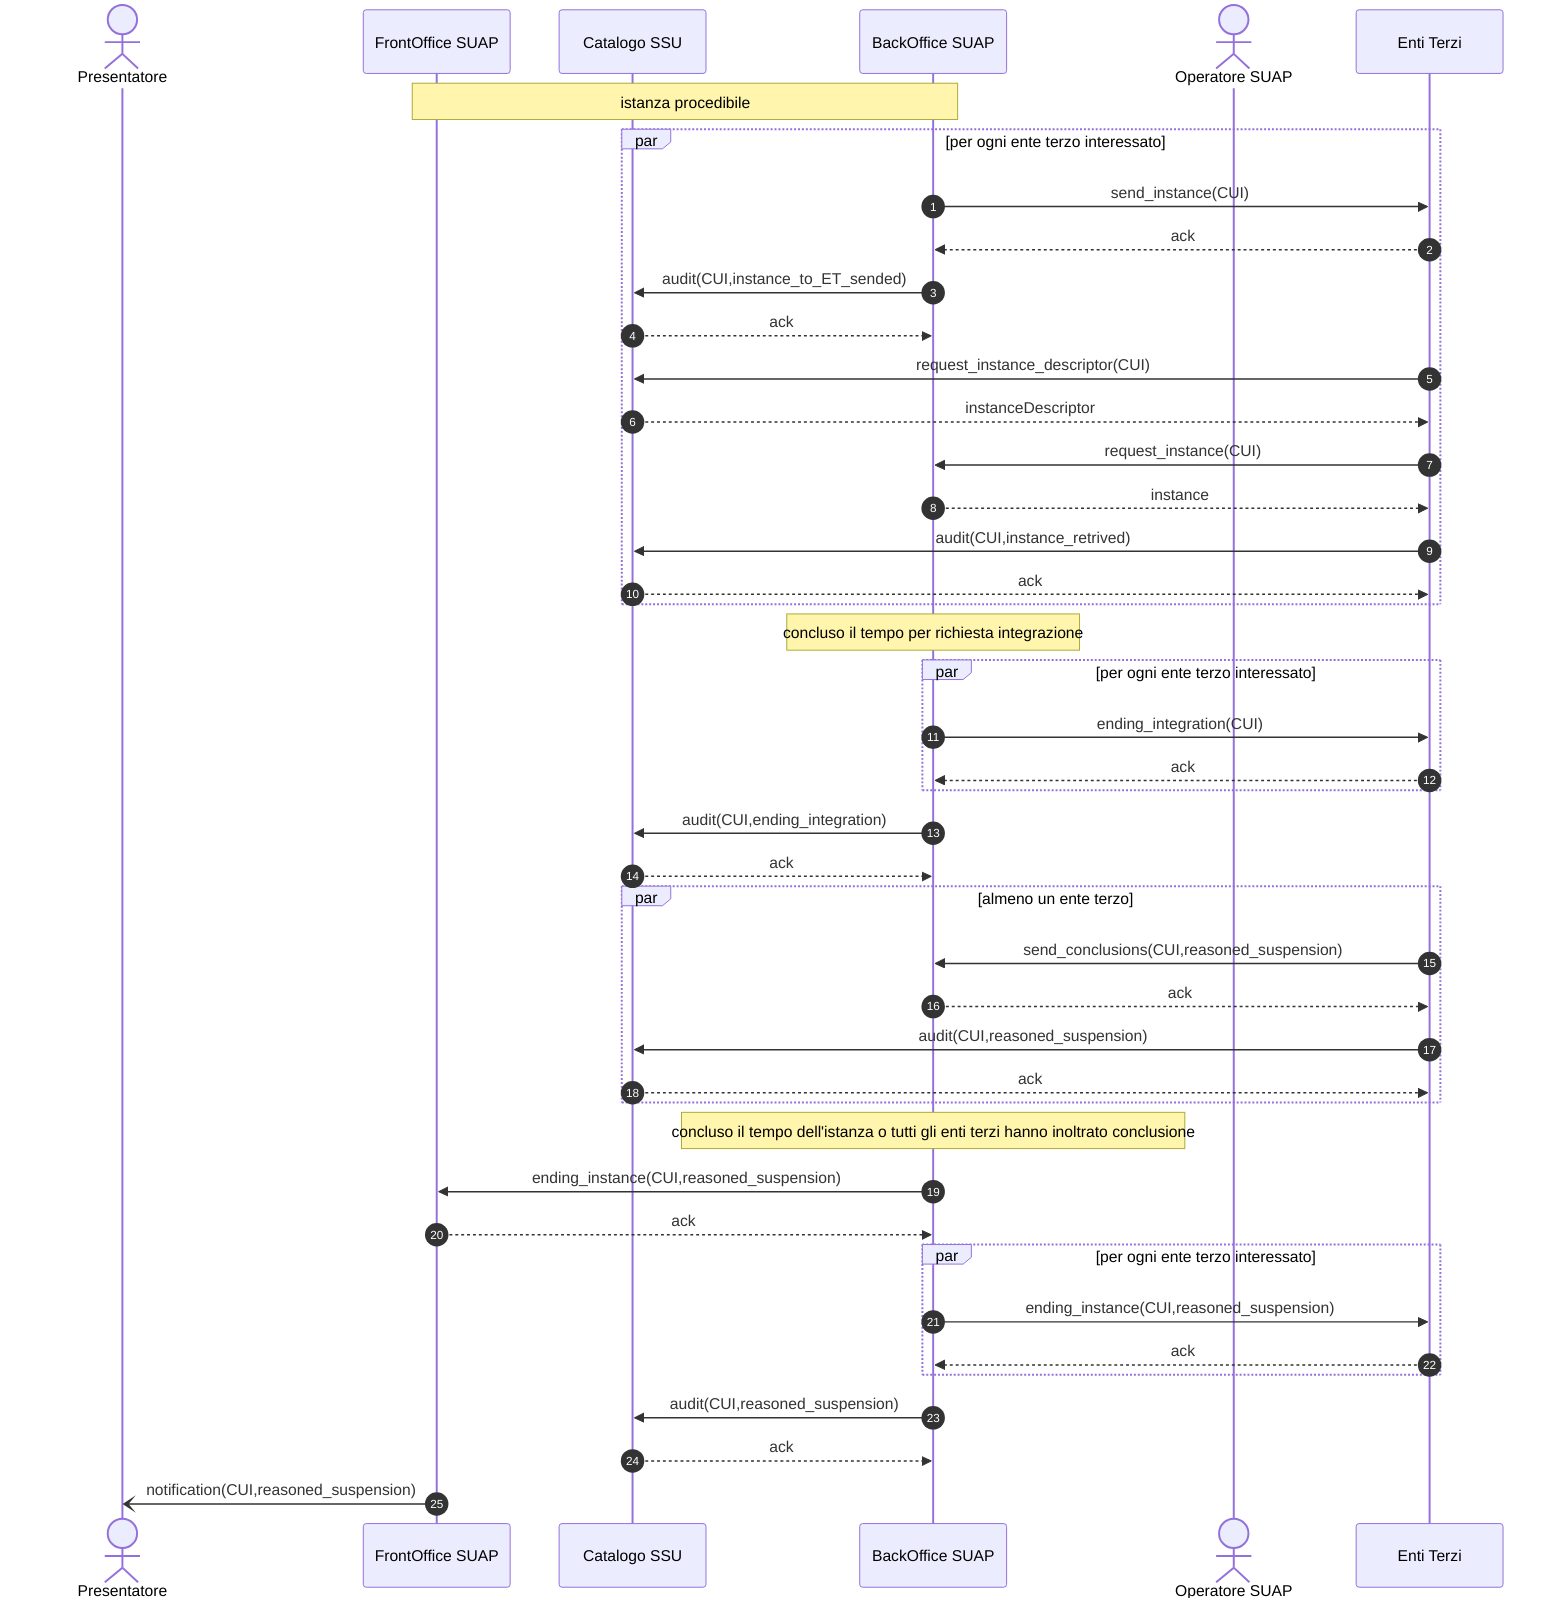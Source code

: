 sequenceDiagram
    autonumber

    actor P as Presentatore    
    participant F as FrontOffice SUAP
    participant C as Catalogo SSU    
    participant B as BackOffice SUAP    
    actor O as Operatore SUAP    
    participant E as Enti Terzi    
 
    Note over F,B: istanza procedibile

    
    par per ogni ente terzo interessato        
        B ->> E: send_instance(CUI)
        E -->> B: ack
        B ->> C: audit(CUI,instance_to_ET_sended)
        C -->> B: ack
        E ->> C: request_instance_descriptor(CUI)
        C -->> E: instanceDescriptor
        E ->> B: request_instance(CUI)
        B -->> E: instance
        E ->> C: audit(CUI,instance_retrived)
        C -->> E: ack
    end

    Note over B: concluso il tempo per richiesta integrazione
    par per ogni ente terzo interessato 
        B ->> E: ending_integration(CUI)
        E -->> B: ack
    end
        B ->> C: audit(CUI,ending_integration)
        C -->> B: ack

    par almeno un ente terzo
        E ->> B: send_conclusions(CUI,reasoned_suspension)
        B -->> E: ack 
        E ->> C: audit(CUI,reasoned_suspension)
        C -->> E: ack           
    end

    Note over B: concluso il tempo dell'istanza o tutti gli enti terzi hanno inoltrato conclusione
    B ->> F: ending_instance(CUI,reasoned_suspension)
    F -->> B: ack            
    par per ogni ente terzo interessato
        B ->> E: ending_instance(CUI,reasoned_suspension)
        E -->> B: ack
    end
    B ->> C: audit(CUI,reasoned_suspension)
    C -->> B: ack

    F -) P: notification(CUI,reasoned_suspension)